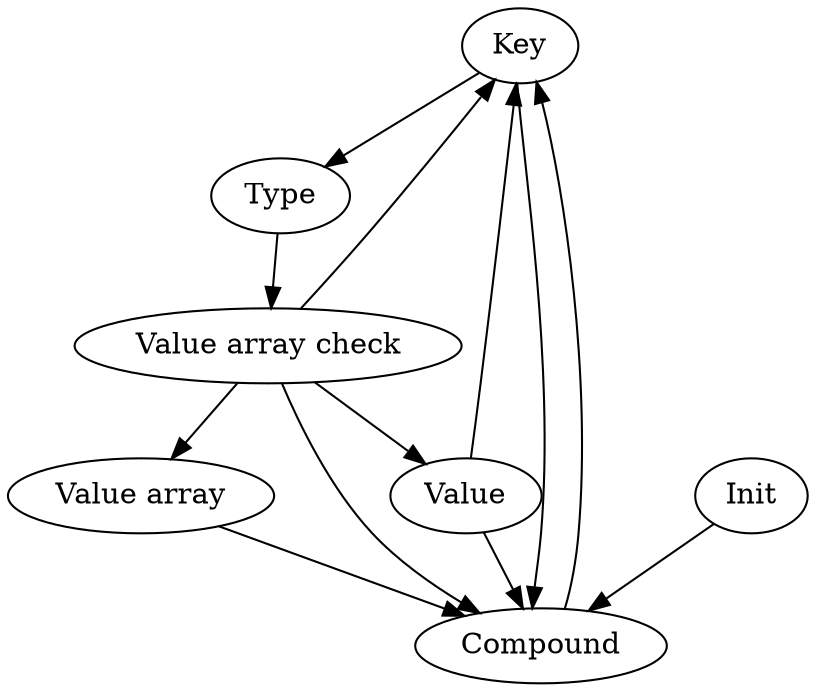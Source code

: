digraph "G"
	{
	Key -> Type
	Key -> Compound
	Type-> "Value array check"
	"Value array check" -> "Value array"
	"Value array check" -> Key
	"Value array check" -> Compound
	"Value array check" -> Value
	Value -> Key
	Value -> Compound
	"Value array"-> Compound
	Compound -> Key
	Init -> Compound
	}
